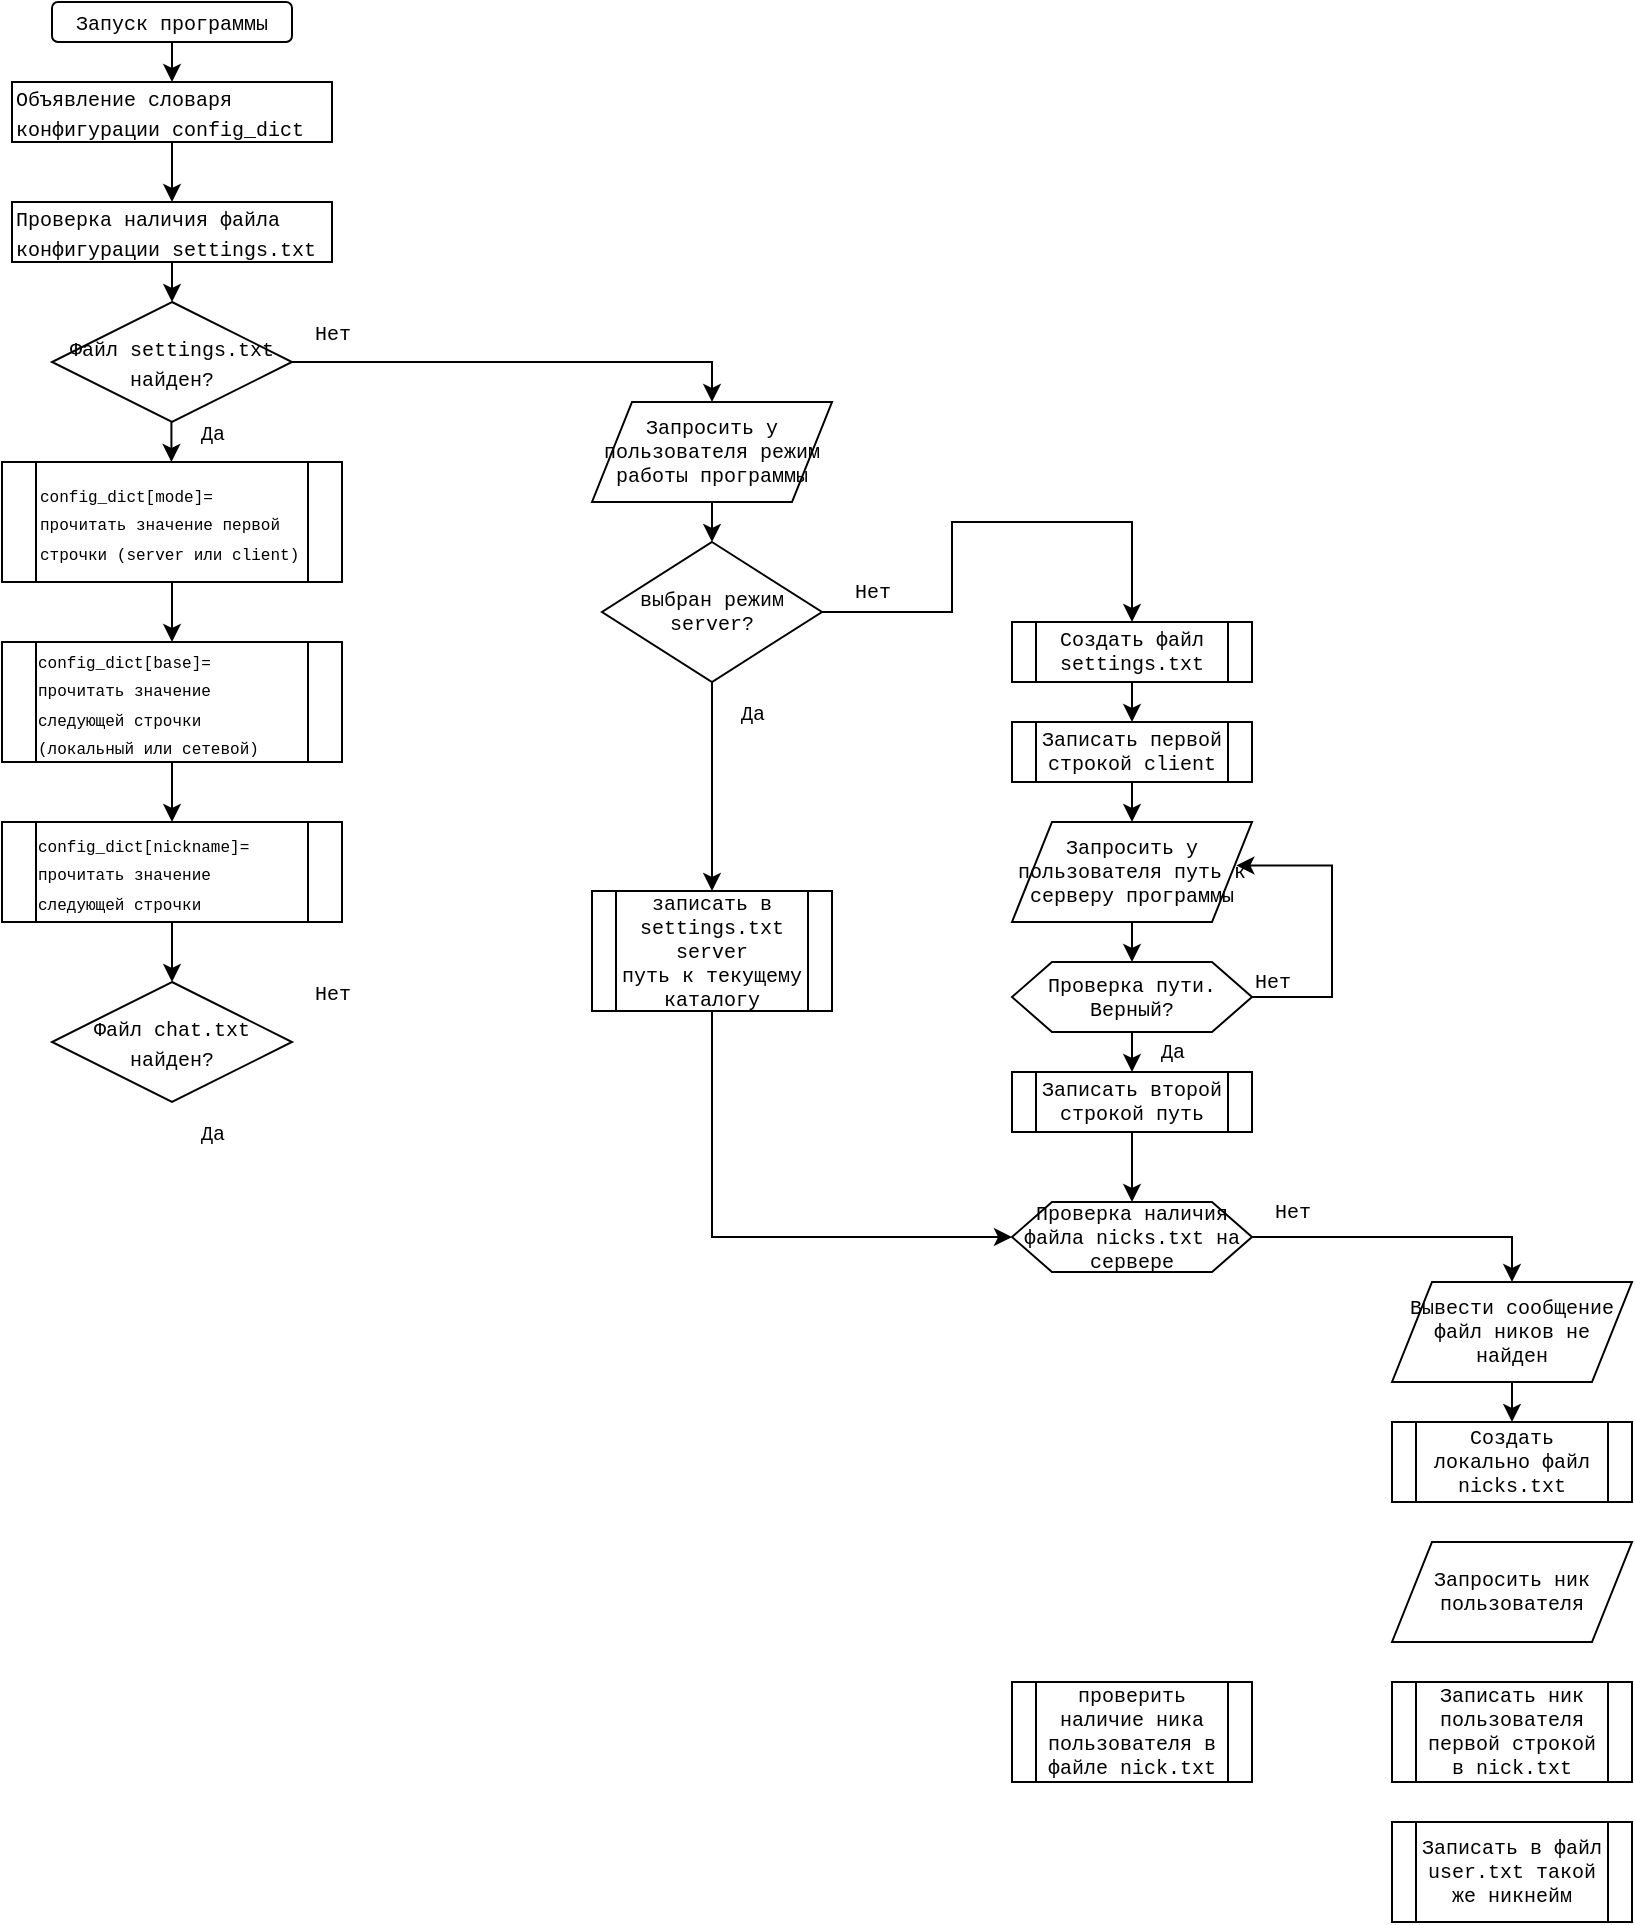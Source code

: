 <mxfile version="20.5.1" type="device"><diagram id="WI4I4hoaoizqUKj729qU" name="Страница 1"><mxGraphModel dx="813" dy="430" grid="1" gridSize="10" guides="1" tooltips="1" connect="1" arrows="1" fold="1" page="1" pageScale="1" pageWidth="827" pageHeight="1169" math="0" shadow="0"><root><mxCell id="0"/><mxCell id="1" parent="0"/><mxCell id="uR1EnJvYWRF4fKtK4rIs-1" value="&lt;font style=&quot;font-size: 10px;&quot; face=&quot;Courier New&quot;&gt;Запуск программы&lt;/font&gt;" style="rounded=1;whiteSpace=wrap;html=1;" vertex="1" parent="1"><mxGeometry x="300" y="20" width="120" height="20" as="geometry"/></mxCell><mxCell id="uR1EnJvYWRF4fKtK4rIs-19" style="edgeStyle=orthogonalEdgeStyle;rounded=0;orthogonalLoop=1;jettySize=auto;html=1;exitX=0.5;exitY=1;exitDx=0;exitDy=0;entryX=0.5;entryY=0;entryDx=0;entryDy=0;" edge="1" parent="1" source="uR1EnJvYWRF4fKtK4rIs-2" target="uR1EnJvYWRF4fKtK4rIs-3"><mxGeometry relative="1" as="geometry"/></mxCell><mxCell id="uR1EnJvYWRF4fKtK4rIs-2" value="&lt;div align=&quot;left&quot;&gt;&lt;font style=&quot;font-size: 10px;&quot; face=&quot;Courier New&quot;&gt;Проверка наличия файла конфигурации settings.txt&lt;/font&gt;&lt;/div&gt;" style="rounded=0;whiteSpace=wrap;html=1;align=left;" vertex="1" parent="1"><mxGeometry x="280" y="120" width="160" height="30" as="geometry"/></mxCell><mxCell id="uR1EnJvYWRF4fKtK4rIs-3" value="&lt;font style=&quot;font-size: 10px;&quot; face=&quot;Courier New&quot;&gt;Файл settings.txt найден?&lt;/font&gt;" style="rhombus;whiteSpace=wrap;html=1;" vertex="1" parent="1"><mxGeometry x="300" y="170" width="120" height="60" as="geometry"/></mxCell><mxCell id="uR1EnJvYWRF4fKtK4rIs-4" value="&lt;font style=&quot;font-size: 10px;&quot; face=&quot;Courier New&quot;&gt;Файл chat.txt найден?&lt;/font&gt;" style="rhombus;whiteSpace=wrap;html=1;" vertex="1" parent="1"><mxGeometry x="300" y="510" width="120" height="60" as="geometry"/></mxCell><mxCell id="uR1EnJvYWRF4fKtK4rIs-7" value="&lt;div align=&quot;left&quot;&gt;&lt;font style=&quot;font-size: 10px;&quot; face=&quot;Courier New&quot;&gt;Объявление словаря конфигурации config_dict&lt;/font&gt;&lt;/div&gt;" style="rounded=0;whiteSpace=wrap;html=1;align=left;" vertex="1" parent="1"><mxGeometry x="280" y="60" width="160" height="30" as="geometry"/></mxCell><mxCell id="uR1EnJvYWRF4fKtK4rIs-9" value="&lt;font style=&quot;font-size: 10px;&quot; face=&quot;Courier New&quot;&gt;Да&lt;/font&gt;" style="text;html=1;align=center;verticalAlign=middle;resizable=0;points=[];autosize=1;strokeColor=none;fillColor=none;" vertex="1" parent="1"><mxGeometry x="360" y="220" width="40" height="30" as="geometry"/></mxCell><mxCell id="uR1EnJvYWRF4fKtK4rIs-10" value="&lt;font style=&quot;font-size: 10px;&quot; face=&quot;Courier New&quot;&gt;Нет&lt;/font&gt;" style="text;html=1;align=center;verticalAlign=middle;resizable=0;points=[];autosize=1;strokeColor=none;fillColor=none;" vertex="1" parent="1"><mxGeometry x="420" y="170" width="40" height="30" as="geometry"/></mxCell><mxCell id="uR1EnJvYWRF4fKtK4rIs-13" value="" style="endArrow=classic;html=1;rounded=0;exitX=0.5;exitY=1;exitDx=0;exitDy=0;" edge="1" parent="1" source="uR1EnJvYWRF4fKtK4rIs-1"><mxGeometry width="50" height="50" relative="1" as="geometry"><mxPoint x="400" y="190" as="sourcePoint"/><mxPoint x="360" y="60" as="targetPoint"/></mxGeometry></mxCell><mxCell id="uR1EnJvYWRF4fKtK4rIs-14" value="" style="endArrow=classic;html=1;rounded=0;exitX=0.5;exitY=1;exitDx=0;exitDy=0;entryX=0.5;entryY=0;entryDx=0;entryDy=0;" edge="1" parent="1" source="uR1EnJvYWRF4fKtK4rIs-7" target="uR1EnJvYWRF4fKtK4rIs-2"><mxGeometry width="50" height="50" relative="1" as="geometry"><mxPoint x="400" y="190" as="sourcePoint"/><mxPoint x="450" y="140" as="targetPoint"/></mxGeometry></mxCell><mxCell id="uR1EnJvYWRF4fKtK4rIs-18" value="" style="endArrow=classic;html=1;rounded=0;exitX=1;exitY=0.5;exitDx=0;exitDy=0;entryX=0.5;entryY=0;entryDx=0;entryDy=0;edgeStyle=orthogonalEdgeStyle;" edge="1" parent="1" source="uR1EnJvYWRF4fKtK4rIs-3" target="uR1EnJvYWRF4fKtK4rIs-29"><mxGeometry width="50" height="50" relative="1" as="geometry"><mxPoint x="400" y="190" as="sourcePoint"/><mxPoint x="600" y="200" as="targetPoint"/></mxGeometry></mxCell><mxCell id="uR1EnJvYWRF4fKtK4rIs-20" value="" style="endArrow=classic;html=1;rounded=0;entryX=0.5;entryY=0;entryDx=0;entryDy=0;" edge="1" parent="1"><mxGeometry width="50" height="50" relative="1" as="geometry"><mxPoint x="359.71" y="230" as="sourcePoint"/><mxPoint x="359.71" y="250" as="targetPoint"/></mxGeometry></mxCell><mxCell id="uR1EnJvYWRF4fKtK4rIs-21" value="&lt;div align=&quot;left&quot;&gt;&lt;font style=&quot;font-size: 8px;&quot; face=&quot;Courier New&quot;&gt;config_dict[mode]=&lt;/font&gt;&lt;font style=&quot;font-size: 8px;&quot; face=&quot;Courier New&quot;&gt; прочитать значение первой строчки (server или client)&lt;/font&gt;&lt;/div&gt;" style="shape=process;whiteSpace=wrap;html=1;backgroundOutline=1;align=left;" vertex="1" parent="1"><mxGeometry x="275" y="250" width="170" height="60" as="geometry"/></mxCell><mxCell id="uR1EnJvYWRF4fKtK4rIs-22" value="&lt;div align=&quot;left&quot;&gt;&lt;font style=&quot;font-size: 8px;&quot; face=&quot;Courier New&quot;&gt;config_dict[base]=&lt;/font&gt;&lt;font style=&quot;font-size: 8px;&quot; face=&quot;Courier New&quot;&gt; прочитать значение следующей строчки (локальный или сетевой)&lt;/font&gt;&lt;/div&gt;" style="shape=process;whiteSpace=wrap;html=1;backgroundOutline=1;" vertex="1" parent="1"><mxGeometry x="275" y="340" width="170" height="60" as="geometry"/></mxCell><mxCell id="uR1EnJvYWRF4fKtK4rIs-23" value="&lt;div align=&quot;left&quot;&gt;&lt;font style=&quot;font-size: 8px;&quot; face=&quot;Courier New&quot;&gt;config_dict[nickname]=&lt;/font&gt;&lt;font style=&quot;font-size: 8px;&quot; face=&quot;Courier New&quot;&gt; прочитать значение следующей строчки&lt;br&gt;&lt;/font&gt;&lt;/div&gt;" style="shape=process;whiteSpace=wrap;html=1;backgroundOutline=1;" vertex="1" parent="1"><mxGeometry x="275" y="430" width="170" height="50" as="geometry"/></mxCell><mxCell id="uR1EnJvYWRF4fKtK4rIs-24" value="" style="endArrow=classic;html=1;rounded=0;fontFamily=Courier New;fontSize=10;exitX=0.5;exitY=1;exitDx=0;exitDy=0;entryX=0.5;entryY=0;entryDx=0;entryDy=0;" edge="1" parent="1" source="uR1EnJvYWRF4fKtK4rIs-21" target="uR1EnJvYWRF4fKtK4rIs-22"><mxGeometry width="50" height="50" relative="1" as="geometry"><mxPoint x="565" y="410" as="sourcePoint"/><mxPoint x="615" y="360" as="targetPoint"/></mxGeometry></mxCell><mxCell id="uR1EnJvYWRF4fKtK4rIs-25" value="" style="endArrow=classic;html=1;rounded=0;fontFamily=Courier New;fontSize=10;exitX=0.5;exitY=1;exitDx=0;exitDy=0;entryX=0.5;entryY=0;entryDx=0;entryDy=0;" edge="1" parent="1" source="uR1EnJvYWRF4fKtK4rIs-22" target="uR1EnJvYWRF4fKtK4rIs-23"><mxGeometry width="50" height="50" relative="1" as="geometry"><mxPoint x="570" y="440" as="sourcePoint"/><mxPoint x="620" y="390" as="targetPoint"/></mxGeometry></mxCell><mxCell id="uR1EnJvYWRF4fKtK4rIs-26" value="" style="endArrow=classic;html=1;rounded=0;fontFamily=Courier New;fontSize=10;exitX=0.5;exitY=1;exitDx=0;exitDy=0;entryX=0.5;entryY=0;entryDx=0;entryDy=0;" edge="1" parent="1" source="uR1EnJvYWRF4fKtK4rIs-23" target="uR1EnJvYWRF4fKtK4rIs-4"><mxGeometry width="50" height="50" relative="1" as="geometry"><mxPoint x="570" y="440" as="sourcePoint"/><mxPoint x="620" y="390" as="targetPoint"/></mxGeometry></mxCell><mxCell id="uR1EnJvYWRF4fKtK4rIs-27" value="&lt;font style=&quot;font-size: 10px;&quot; face=&quot;Courier New&quot;&gt;Да&lt;/font&gt;" style="text;html=1;align=center;verticalAlign=middle;resizable=0;points=[];autosize=1;strokeColor=none;fillColor=none;" vertex="1" parent="1"><mxGeometry x="360" y="570" width="40" height="30" as="geometry"/></mxCell><mxCell id="uR1EnJvYWRF4fKtK4rIs-28" value="&lt;font style=&quot;font-size: 10px;&quot; face=&quot;Courier New&quot;&gt;Нет&lt;/font&gt;" style="text;html=1;align=center;verticalAlign=middle;resizable=0;points=[];autosize=1;strokeColor=none;fillColor=none;" vertex="1" parent="1"><mxGeometry x="420" y="500" width="40" height="30" as="geometry"/></mxCell><mxCell id="uR1EnJvYWRF4fKtK4rIs-29" value="Запросить у пользователя режим работы программы" style="shape=parallelogram;perimeter=parallelogramPerimeter;whiteSpace=wrap;html=1;fixedSize=1;fontFamily=Courier New;fontSize=10;" vertex="1" parent="1"><mxGeometry x="570" y="220" width="120" height="50" as="geometry"/></mxCell><mxCell id="uR1EnJvYWRF4fKtK4rIs-30" value="&lt;div&gt;записать в settings.txt &lt;br&gt;&lt;/div&gt;&lt;div&gt;server&lt;/div&gt;&lt;div&gt;путь к текущему каталогу&lt;br&gt;&lt;/div&gt;" style="shape=process;whiteSpace=wrap;html=1;backgroundOutline=1;fontFamily=Courier New;fontSize=10;" vertex="1" parent="1"><mxGeometry x="570" y="464.5" width="120" height="60" as="geometry"/></mxCell><mxCell id="uR1EnJvYWRF4fKtK4rIs-31" value="выбран режим server?" style="rhombus;whiteSpace=wrap;html=1;fontFamily=Courier New;fontSize=10;" vertex="1" parent="1"><mxGeometry x="575" y="290" width="110" height="70" as="geometry"/></mxCell><mxCell id="uR1EnJvYWRF4fKtK4rIs-32" value="" style="endArrow=classic;html=1;rounded=0;fontFamily=Courier New;fontSize=10;entryX=0.5;entryY=0;entryDx=0;entryDy=0;exitX=0.5;exitY=1;exitDx=0;exitDy=0;" edge="1" parent="1" source="uR1EnJvYWRF4fKtK4rIs-29" target="uR1EnJvYWRF4fKtK4rIs-31"><mxGeometry width="50" height="50" relative="1" as="geometry"><mxPoint x="570" y="360" as="sourcePoint"/><mxPoint x="620" y="310" as="targetPoint"/></mxGeometry></mxCell><mxCell id="uR1EnJvYWRF4fKtK4rIs-33" value="&lt;font style=&quot;font-size: 10px;&quot; face=&quot;Courier New&quot;&gt;Да&lt;/font&gt;" style="text;html=1;align=center;verticalAlign=middle;resizable=0;points=[];autosize=1;strokeColor=none;fillColor=none;" vertex="1" parent="1"><mxGeometry x="630" y="360" width="40" height="30" as="geometry"/></mxCell><mxCell id="uR1EnJvYWRF4fKtK4rIs-35" value="" style="endArrow=classic;html=1;rounded=0;fontFamily=Courier New;fontSize=10;exitX=0.5;exitY=1;exitDx=0;exitDy=0;entryX=0.5;entryY=0;entryDx=0;entryDy=0;" edge="1" parent="1" source="uR1EnJvYWRF4fKtK4rIs-31" target="uR1EnJvYWRF4fKtK4rIs-30"><mxGeometry width="50" height="50" relative="1" as="geometry"><mxPoint x="629.43" y="410" as="sourcePoint"/><mxPoint x="740" y="390" as="targetPoint"/></mxGeometry></mxCell><mxCell id="uR1EnJvYWRF4fKtK4rIs-36" value="" style="endArrow=classic;html=1;rounded=0;fontFamily=Courier New;fontSize=10;exitX=0.5;exitY=1;exitDx=0;exitDy=0;entryX=0;entryY=0.5;entryDx=0;entryDy=0;edgeStyle=orthogonalEdgeStyle;" edge="1" parent="1" source="uR1EnJvYWRF4fKtK4rIs-30" target="uR1EnJvYWRF4fKtK4rIs-57"><mxGeometry width="50" height="50" relative="1" as="geometry"><mxPoint x="570" y="420" as="sourcePoint"/><mxPoint x="630" y="460" as="targetPoint"/><Array as="points"><mxPoint x="630" y="637"/></Array></mxGeometry></mxCell><mxCell id="uR1EnJvYWRF4fKtK4rIs-42" value="Нет" style="text;html=1;align=center;verticalAlign=middle;resizable=0;points=[];autosize=1;strokeColor=none;fillColor=none;fontSize=10;fontFamily=Courier New;" vertex="1" parent="1"><mxGeometry x="690" y="300" width="40" height="30" as="geometry"/></mxCell><mxCell id="uR1EnJvYWRF4fKtK4rIs-43" value="Создать файл settings.txt" style="shape=process;whiteSpace=wrap;html=1;backgroundOutline=1;fontFamily=Courier New;fontSize=10;" vertex="1" parent="1"><mxGeometry x="780" y="330" width="120" height="30" as="geometry"/></mxCell><mxCell id="uR1EnJvYWRF4fKtK4rIs-44" value="Записать первой строкой client" style="shape=process;whiteSpace=wrap;html=1;backgroundOutline=1;fontFamily=Courier New;fontSize=10;" vertex="1" parent="1"><mxGeometry x="780" y="380" width="120" height="30" as="geometry"/></mxCell><mxCell id="uR1EnJvYWRF4fKtK4rIs-65" style="edgeStyle=orthogonalEdgeStyle;rounded=0;orthogonalLoop=1;jettySize=auto;html=1;exitX=0.5;exitY=1;exitDx=0;exitDy=0;fontFamily=Courier New;fontSize=10;" edge="1" parent="1" source="uR1EnJvYWRF4fKtK4rIs-45" target="uR1EnJvYWRF4fKtK4rIs-57"><mxGeometry relative="1" as="geometry"/></mxCell><mxCell id="uR1EnJvYWRF4fKtK4rIs-45" value="Записать второй строкой путь" style="shape=process;whiteSpace=wrap;html=1;backgroundOutline=1;fontFamily=Courier New;fontSize=10;" vertex="1" parent="1"><mxGeometry x="780" y="555" width="120" height="30" as="geometry"/></mxCell><mxCell id="uR1EnJvYWRF4fKtK4rIs-46" value="Запросить у пользователя путь к серверу программы" style="shape=parallelogram;perimeter=parallelogramPerimeter;whiteSpace=wrap;html=1;fixedSize=1;fontFamily=Courier New;fontSize=10;" vertex="1" parent="1"><mxGeometry x="780" y="430" width="120" height="50" as="geometry"/></mxCell><mxCell id="uR1EnJvYWRF4fKtK4rIs-48" value="Проверка пути. Верный?" style="shape=hexagon;perimeter=hexagonPerimeter2;whiteSpace=wrap;html=1;fixedSize=1;fontFamily=Courier New;fontSize=10;" vertex="1" parent="1"><mxGeometry x="780" y="500" width="120" height="35" as="geometry"/></mxCell><mxCell id="uR1EnJvYWRF4fKtK4rIs-49" value="" style="endArrow=classic;html=1;rounded=0;fontFamily=Courier New;fontSize=10;entryX=0.5;entryY=0;entryDx=0;entryDy=0;exitX=0.5;exitY=1;exitDx=0;exitDy=0;" edge="1" parent="1" source="uR1EnJvYWRF4fKtK4rIs-43" target="uR1EnJvYWRF4fKtK4rIs-44"><mxGeometry width="50" height="50" relative="1" as="geometry"><mxPoint x="780" y="520" as="sourcePoint"/><mxPoint x="830" y="470" as="targetPoint"/></mxGeometry></mxCell><mxCell id="uR1EnJvYWRF4fKtK4rIs-50" value="" style="endArrow=classic;html=1;rounded=0;fontFamily=Courier New;fontSize=10;entryX=0.5;entryY=0;entryDx=0;entryDy=0;exitX=0.5;exitY=1;exitDx=0;exitDy=0;" edge="1" parent="1" source="uR1EnJvYWRF4fKtK4rIs-46" target="uR1EnJvYWRF4fKtK4rIs-48"><mxGeometry width="50" height="50" relative="1" as="geometry"><mxPoint x="780" y="520" as="sourcePoint"/><mxPoint x="830" y="470" as="targetPoint"/></mxGeometry></mxCell><mxCell id="uR1EnJvYWRF4fKtK4rIs-51" value="" style="endArrow=classic;html=1;rounded=0;fontFamily=Courier New;fontSize=10;entryX=0.5;entryY=0;entryDx=0;entryDy=0;exitX=0.5;exitY=1;exitDx=0;exitDy=0;" edge="1" parent="1" source="uR1EnJvYWRF4fKtK4rIs-44" target="uR1EnJvYWRF4fKtK4rIs-46"><mxGeometry width="50" height="50" relative="1" as="geometry"><mxPoint x="780" y="520" as="sourcePoint"/><mxPoint x="830" y="470" as="targetPoint"/></mxGeometry></mxCell><mxCell id="uR1EnJvYWRF4fKtK4rIs-52" value="" style="endArrow=classic;html=1;rounded=0;fontFamily=Courier New;fontSize=10;entryX=0.5;entryY=0;entryDx=0;entryDy=0;exitX=0.5;exitY=1;exitDx=0;exitDy=0;" edge="1" parent="1" source="uR1EnJvYWRF4fKtK4rIs-48" target="uR1EnJvYWRF4fKtK4rIs-45"><mxGeometry width="50" height="50" relative="1" as="geometry"><mxPoint x="780" y="520" as="sourcePoint"/><mxPoint x="830" y="470" as="targetPoint"/></mxGeometry></mxCell><mxCell id="uR1EnJvYWRF4fKtK4rIs-53" value="Да" style="text;html=1;align=center;verticalAlign=middle;resizable=0;points=[];autosize=1;strokeColor=none;fillColor=none;fontSize=10;fontFamily=Courier New;" vertex="1" parent="1"><mxGeometry x="840" y="530" width="40" height="30" as="geometry"/></mxCell><mxCell id="uR1EnJvYWRF4fKtK4rIs-54" value="Нет" style="text;html=1;align=center;verticalAlign=middle;resizable=0;points=[];autosize=1;strokeColor=none;fillColor=none;fontSize=10;fontFamily=Courier New;" vertex="1" parent="1"><mxGeometry x="890" y="494.5" width="40" height="30" as="geometry"/></mxCell><mxCell id="uR1EnJvYWRF4fKtK4rIs-55" value="" style="endArrow=classic;html=1;rounded=0;fontFamily=Courier New;fontSize=10;exitX=1;exitY=0.5;exitDx=0;exitDy=0;entryX=0.935;entryY=0.434;entryDx=0;entryDy=0;entryPerimeter=0;edgeStyle=orthogonalEdgeStyle;" edge="1" parent="1" source="uR1EnJvYWRF4fKtK4rIs-48" target="uR1EnJvYWRF4fKtK4rIs-46"><mxGeometry width="50" height="50" relative="1" as="geometry"><mxPoint x="780" y="520" as="sourcePoint"/><mxPoint x="830" y="470" as="targetPoint"/><Array as="points"><mxPoint x="940" y="517"/><mxPoint x="940" y="452"/></Array></mxGeometry></mxCell><mxCell id="uR1EnJvYWRF4fKtK4rIs-56" value="Вывести сообщение файл ников не найден" style="shape=parallelogram;perimeter=parallelogramPerimeter;whiteSpace=wrap;html=1;fixedSize=1;fontFamily=Courier New;fontSize=10;" vertex="1" parent="1"><mxGeometry x="970" y="660" width="120" height="50" as="geometry"/></mxCell><mxCell id="uR1EnJvYWRF4fKtK4rIs-67" style="edgeStyle=orthogonalEdgeStyle;rounded=0;orthogonalLoop=1;jettySize=auto;html=1;exitX=1;exitY=0.5;exitDx=0;exitDy=0;entryX=0.5;entryY=0;entryDx=0;entryDy=0;fontFamily=Courier New;fontSize=10;" edge="1" parent="1" source="uR1EnJvYWRF4fKtK4rIs-57" target="uR1EnJvYWRF4fKtK4rIs-56"><mxGeometry relative="1" as="geometry"/></mxCell><mxCell id="uR1EnJvYWRF4fKtK4rIs-57" value="Проверка наличия файла nicks.txt на сервере" style="shape=hexagon;perimeter=hexagonPerimeter2;whiteSpace=wrap;html=1;fixedSize=1;fontFamily=Courier New;fontSize=10;" vertex="1" parent="1"><mxGeometry x="780" y="620" width="120" height="35" as="geometry"/></mxCell><mxCell id="uR1EnJvYWRF4fKtK4rIs-64" value="&lt;div&gt;Создать локально файл nicks.txt&lt;/div&gt;" style="shape=process;whiteSpace=wrap;html=1;backgroundOutline=1;fontFamily=Courier New;fontSize=10;" vertex="1" parent="1"><mxGeometry x="970" y="730" width="120" height="40" as="geometry"/></mxCell><mxCell id="uR1EnJvYWRF4fKtK4rIs-66" value="Нет" style="text;html=1;align=center;verticalAlign=middle;resizable=0;points=[];autosize=1;strokeColor=none;fillColor=none;fontSize=10;fontFamily=Courier New;" vertex="1" parent="1"><mxGeometry x="900" y="610" width="40" height="30" as="geometry"/></mxCell><mxCell id="uR1EnJvYWRF4fKtK4rIs-68" value="" style="endArrow=classic;html=1;rounded=0;fontFamily=Courier New;fontSize=10;exitX=0.5;exitY=1;exitDx=0;exitDy=0;entryX=0.5;entryY=0;entryDx=0;entryDy=0;" edge="1" parent="1" source="uR1EnJvYWRF4fKtK4rIs-56" target="uR1EnJvYWRF4fKtK4rIs-64"><mxGeometry width="50" height="50" relative="1" as="geometry"><mxPoint x="780" y="590" as="sourcePoint"/><mxPoint x="830" y="540" as="targetPoint"/></mxGeometry></mxCell><mxCell id="uR1EnJvYWRF4fKtK4rIs-69" value="&lt;div&gt;проверить наличие ника пользователя в файле nick.txt&lt;/div&gt;" style="shape=process;whiteSpace=wrap;html=1;backgroundOutline=1;fontFamily=Courier New;fontSize=10;" vertex="1" parent="1"><mxGeometry x="780" y="860" width="120" height="50" as="geometry"/></mxCell><mxCell id="uR1EnJvYWRF4fKtK4rIs-70" value="Записать ник пользователя первой строкой в nick.txt" style="shape=process;whiteSpace=wrap;html=1;backgroundOutline=1;fontFamily=Courier New;fontSize=10;" vertex="1" parent="1"><mxGeometry x="970" y="860" width="120" height="50" as="geometry"/></mxCell><mxCell id="uR1EnJvYWRF4fKtK4rIs-71" value="Запросить ник пользователя" style="shape=parallelogram;perimeter=parallelogramPerimeter;whiteSpace=wrap;html=1;fixedSize=1;fontFamily=Courier New;fontSize=10;" vertex="1" parent="1"><mxGeometry x="970" y="790" width="120" height="50" as="geometry"/></mxCell><mxCell id="uR1EnJvYWRF4fKtK4rIs-72" value="Записать в файл user.txt такой же никнейм" style="shape=process;whiteSpace=wrap;html=1;backgroundOutline=1;fontFamily=Courier New;fontSize=10;" vertex="1" parent="1"><mxGeometry x="970" y="930" width="120" height="50" as="geometry"/></mxCell><mxCell id="uR1EnJvYWRF4fKtK4rIs-73" value="" style="endArrow=classic;html=1;rounded=0;fontFamily=Courier New;fontSize=10;exitX=1;exitY=0.5;exitDx=0;exitDy=0;entryX=0.5;entryY=0;entryDx=0;entryDy=0;edgeStyle=orthogonalEdgeStyle;" edge="1" parent="1" source="uR1EnJvYWRF4fKtK4rIs-31" target="uR1EnJvYWRF4fKtK4rIs-43"><mxGeometry width="50" height="50" relative="1" as="geometry"><mxPoint x="780" y="420" as="sourcePoint"/><mxPoint x="830" y="370" as="targetPoint"/><Array as="points"><mxPoint x="750" y="325"/><mxPoint x="750" y="280"/><mxPoint x="840" y="280"/></Array></mxGeometry></mxCell></root></mxGraphModel></diagram></mxfile>